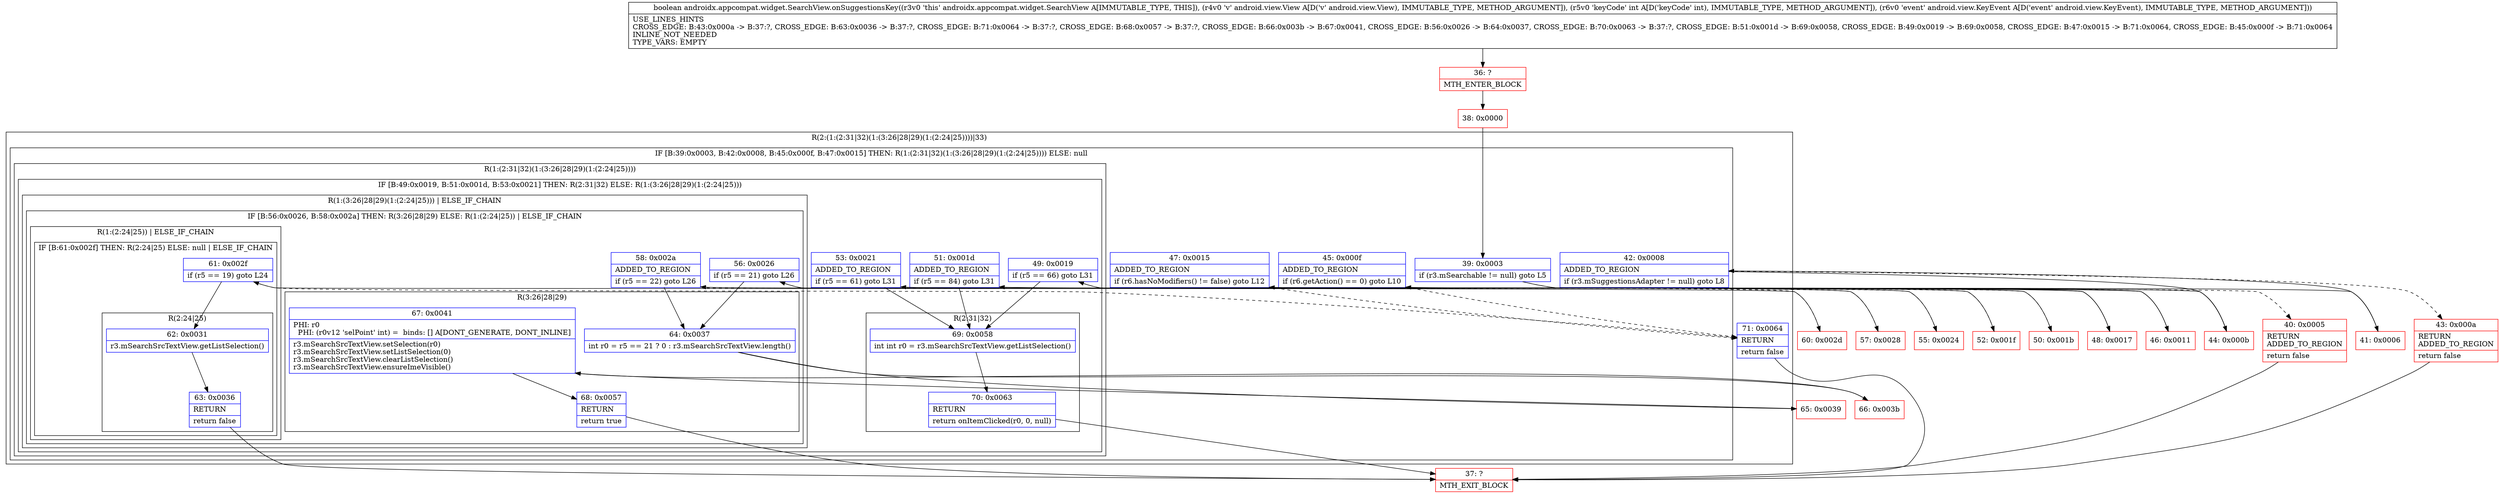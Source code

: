 digraph "CFG forandroidx.appcompat.widget.SearchView.onSuggestionsKey(Landroid\/view\/View;ILandroid\/view\/KeyEvent;)Z" {
subgraph cluster_Region_1282404496 {
label = "R(2:(1:(2:31|32)(1:(3:26|28|29)(1:(2:24|25))))|33)";
node [shape=record,color=blue];
subgraph cluster_IfRegion_1425200689 {
label = "IF [B:39:0x0003, B:42:0x0008, B:45:0x000f, B:47:0x0015] THEN: R(1:(2:31|32)(1:(3:26|28|29)(1:(2:24|25)))) ELSE: null";
node [shape=record,color=blue];
Node_39 [shape=record,label="{39\:\ 0x0003|if (r3.mSearchable != null) goto L5\l}"];
Node_42 [shape=record,label="{42\:\ 0x0008|ADDED_TO_REGION\l|if (r3.mSuggestionsAdapter != null) goto L8\l}"];
Node_45 [shape=record,label="{45\:\ 0x000f|ADDED_TO_REGION\l|if (r6.getAction() == 0) goto L10\l}"];
Node_47 [shape=record,label="{47\:\ 0x0015|ADDED_TO_REGION\l|if (r6.hasNoModifiers() != false) goto L12\l}"];
subgraph cluster_Region_1472960315 {
label = "R(1:(2:31|32)(1:(3:26|28|29)(1:(2:24|25))))";
node [shape=record,color=blue];
subgraph cluster_IfRegion_852447325 {
label = "IF [B:49:0x0019, B:51:0x001d, B:53:0x0021] THEN: R(2:31|32) ELSE: R(1:(3:26|28|29)(1:(2:24|25)))";
node [shape=record,color=blue];
Node_49 [shape=record,label="{49\:\ 0x0019|if (r5 == 66) goto L31\l}"];
Node_51 [shape=record,label="{51\:\ 0x001d|ADDED_TO_REGION\l|if (r5 == 84) goto L31\l}"];
Node_53 [shape=record,label="{53\:\ 0x0021|ADDED_TO_REGION\l|if (r5 == 61) goto L31\l}"];
subgraph cluster_Region_1127086842 {
label = "R(2:31|32)";
node [shape=record,color=blue];
Node_69 [shape=record,label="{69\:\ 0x0058|int int r0 = r3.mSearchSrcTextView.getListSelection()\l}"];
Node_70 [shape=record,label="{70\:\ 0x0063|RETURN\l|return onItemClicked(r0, 0, null)\l}"];
}
subgraph cluster_Region_18337252 {
label = "R(1:(3:26|28|29)(1:(2:24|25))) | ELSE_IF_CHAIN\l";
node [shape=record,color=blue];
subgraph cluster_IfRegion_1125568681 {
label = "IF [B:56:0x0026, B:58:0x002a] THEN: R(3:26|28|29) ELSE: R(1:(2:24|25)) | ELSE_IF_CHAIN\l";
node [shape=record,color=blue];
Node_56 [shape=record,label="{56\:\ 0x0026|if (r5 == 21) goto L26\l}"];
Node_58 [shape=record,label="{58\:\ 0x002a|ADDED_TO_REGION\l|if (r5 == 22) goto L26\l}"];
subgraph cluster_Region_1360821240 {
label = "R(3:26|28|29)";
node [shape=record,color=blue];
Node_64 [shape=record,label="{64\:\ 0x0037|int r0 = r5 == 21 ? 0 : r3.mSearchSrcTextView.length()\l}"];
Node_67 [shape=record,label="{67\:\ 0x0041|PHI: r0 \l  PHI: (r0v12 'selPoint' int) =  binds: [] A[DONT_GENERATE, DONT_INLINE]\l|r3.mSearchSrcTextView.setSelection(r0)\lr3.mSearchSrcTextView.setListSelection(0)\lr3.mSearchSrcTextView.clearListSelection()\lr3.mSearchSrcTextView.ensureImeVisible()\l}"];
Node_68 [shape=record,label="{68\:\ 0x0057|RETURN\l|return true\l}"];
}
subgraph cluster_Region_1215292863 {
label = "R(1:(2:24|25)) | ELSE_IF_CHAIN\l";
node [shape=record,color=blue];
subgraph cluster_IfRegion_6953303 {
label = "IF [B:61:0x002f] THEN: R(2:24|25) ELSE: null | ELSE_IF_CHAIN\l";
node [shape=record,color=blue];
Node_61 [shape=record,label="{61\:\ 0x002f|if (r5 == 19) goto L24\l}"];
subgraph cluster_Region_1068338259 {
label = "R(2:24|25)";
node [shape=record,color=blue];
Node_62 [shape=record,label="{62\:\ 0x0031|r3.mSearchSrcTextView.getListSelection()\l}"];
Node_63 [shape=record,label="{63\:\ 0x0036|RETURN\l|return false\l}"];
}
}
}
}
}
}
}
}
Node_71 [shape=record,label="{71\:\ 0x0064|RETURN\l|return false\l}"];
}
Node_36 [shape=record,color=red,label="{36\:\ ?|MTH_ENTER_BLOCK\l}"];
Node_38 [shape=record,color=red,label="{38\:\ 0x0000}"];
Node_40 [shape=record,color=red,label="{40\:\ 0x0005|RETURN\lADDED_TO_REGION\l|return false\l}"];
Node_37 [shape=record,color=red,label="{37\:\ ?|MTH_EXIT_BLOCK\l}"];
Node_41 [shape=record,color=red,label="{41\:\ 0x0006}"];
Node_43 [shape=record,color=red,label="{43\:\ 0x000a|RETURN\lADDED_TO_REGION\l|return false\l}"];
Node_44 [shape=record,color=red,label="{44\:\ 0x000b}"];
Node_46 [shape=record,color=red,label="{46\:\ 0x0011}"];
Node_48 [shape=record,color=red,label="{48\:\ 0x0017}"];
Node_50 [shape=record,color=red,label="{50\:\ 0x001b}"];
Node_52 [shape=record,color=red,label="{52\:\ 0x001f}"];
Node_55 [shape=record,color=red,label="{55\:\ 0x0024}"];
Node_57 [shape=record,color=red,label="{57\:\ 0x0028}"];
Node_60 [shape=record,color=red,label="{60\:\ 0x002d}"];
Node_65 [shape=record,color=red,label="{65\:\ 0x0039}"];
Node_66 [shape=record,color=red,label="{66\:\ 0x003b}"];
MethodNode[shape=record,label="{boolean androidx.appcompat.widget.SearchView.onSuggestionsKey((r3v0 'this' androidx.appcompat.widget.SearchView A[IMMUTABLE_TYPE, THIS]), (r4v0 'v' android.view.View A[D('v' android.view.View), IMMUTABLE_TYPE, METHOD_ARGUMENT]), (r5v0 'keyCode' int A[D('keyCode' int), IMMUTABLE_TYPE, METHOD_ARGUMENT]), (r6v0 'event' android.view.KeyEvent A[D('event' android.view.KeyEvent), IMMUTABLE_TYPE, METHOD_ARGUMENT]))  | USE_LINES_HINTS\lCROSS_EDGE: B:43:0x000a \-\> B:37:?, CROSS_EDGE: B:63:0x0036 \-\> B:37:?, CROSS_EDGE: B:71:0x0064 \-\> B:37:?, CROSS_EDGE: B:68:0x0057 \-\> B:37:?, CROSS_EDGE: B:66:0x003b \-\> B:67:0x0041, CROSS_EDGE: B:56:0x0026 \-\> B:64:0x0037, CROSS_EDGE: B:70:0x0063 \-\> B:37:?, CROSS_EDGE: B:51:0x001d \-\> B:69:0x0058, CROSS_EDGE: B:49:0x0019 \-\> B:69:0x0058, CROSS_EDGE: B:47:0x0015 \-\> B:71:0x0064, CROSS_EDGE: B:45:0x000f \-\> B:71:0x0064\lINLINE_NOT_NEEDED\lTYPE_VARS: EMPTY\l}"];
MethodNode -> Node_36;Node_39 -> Node_40[style=dashed];
Node_39 -> Node_41;
Node_42 -> Node_43[style=dashed];
Node_42 -> Node_44;
Node_45 -> Node_46;
Node_45 -> Node_71[style=dashed];
Node_47 -> Node_48;
Node_47 -> Node_71[style=dashed];
Node_49 -> Node_50[style=dashed];
Node_49 -> Node_69;
Node_51 -> Node_52[style=dashed];
Node_51 -> Node_69;
Node_53 -> Node_55[style=dashed];
Node_53 -> Node_69;
Node_69 -> Node_70;
Node_70 -> Node_37;
Node_56 -> Node_57[style=dashed];
Node_56 -> Node_64;
Node_58 -> Node_60[style=dashed];
Node_58 -> Node_64;
Node_64 -> Node_65;
Node_64 -> Node_66;
Node_67 -> Node_68;
Node_68 -> Node_37;
Node_61 -> Node_62;
Node_61 -> Node_71[style=dashed];
Node_62 -> Node_63;
Node_63 -> Node_37;
Node_71 -> Node_37;
Node_36 -> Node_38;
Node_38 -> Node_39;
Node_40 -> Node_37;
Node_41 -> Node_42;
Node_43 -> Node_37;
Node_44 -> Node_45;
Node_46 -> Node_47;
Node_48 -> Node_49;
Node_50 -> Node_51;
Node_52 -> Node_53;
Node_55 -> Node_56;
Node_57 -> Node_58;
Node_60 -> Node_61;
Node_65 -> Node_67;
Node_66 -> Node_67;
}


